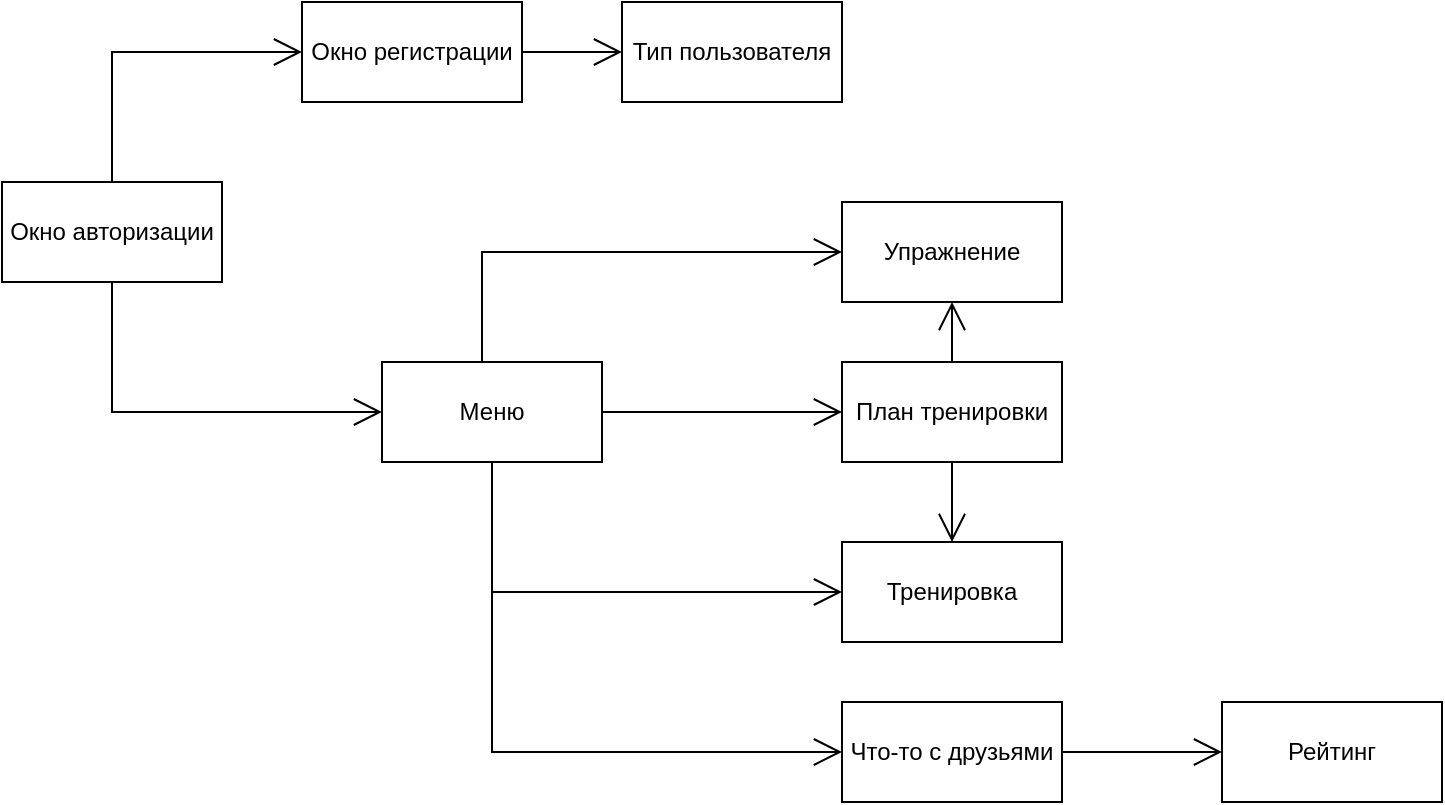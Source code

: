 <mxfile version="23.1.5" type="github">
  <diagram name="Страница — 1" id="yua7qqaj4lyKArtTyUZU">
    <mxGraphModel dx="1002" dy="567" grid="1" gridSize="10" guides="1" tooltips="1" connect="1" arrows="1" fold="1" page="1" pageScale="1" pageWidth="827" pageHeight="1169" math="0" shadow="0">
      <root>
        <mxCell id="0" />
        <mxCell id="1" parent="0" />
        <mxCell id="d_SSu0a-xPiU64xZgLDZ-2" value="Окно авторизации" style="html=1;whiteSpace=wrap;" vertex="1" parent="1">
          <mxGeometry x="90" y="200" width="110" height="50" as="geometry" />
        </mxCell>
        <mxCell id="d_SSu0a-xPiU64xZgLDZ-3" value="Окно регистрации" style="html=1;whiteSpace=wrap;" vertex="1" parent="1">
          <mxGeometry x="240" y="110" width="110" height="50" as="geometry" />
        </mxCell>
        <mxCell id="d_SSu0a-xPiU64xZgLDZ-4" value="" style="endArrow=open;endFill=1;endSize=12;html=1;rounded=0;exitX=0.5;exitY=0;exitDx=0;exitDy=0;entryX=0;entryY=0.5;entryDx=0;entryDy=0;" edge="1" parent="1" source="d_SSu0a-xPiU64xZgLDZ-2" target="d_SSu0a-xPiU64xZgLDZ-3">
          <mxGeometry width="160" relative="1" as="geometry">
            <mxPoint x="330" y="290" as="sourcePoint" />
            <mxPoint x="490" y="290" as="targetPoint" />
            <Array as="points">
              <mxPoint x="145" y="135" />
            </Array>
          </mxGeometry>
        </mxCell>
        <mxCell id="d_SSu0a-xPiU64xZgLDZ-6" value="Меню" style="html=1;whiteSpace=wrap;" vertex="1" parent="1">
          <mxGeometry x="280" y="290" width="110" height="50" as="geometry" />
        </mxCell>
        <mxCell id="d_SSu0a-xPiU64xZgLDZ-7" value="Тип пользователя" style="html=1;whiteSpace=wrap;" vertex="1" parent="1">
          <mxGeometry x="400" y="110" width="110" height="50" as="geometry" />
        </mxCell>
        <mxCell id="d_SSu0a-xPiU64xZgLDZ-9" value="" style="endArrow=open;endFill=1;endSize=12;html=1;rounded=0;exitX=1;exitY=0.5;exitDx=0;exitDy=0;entryX=0;entryY=0.5;entryDx=0;entryDy=0;" edge="1" parent="1" source="d_SSu0a-xPiU64xZgLDZ-3" target="d_SSu0a-xPiU64xZgLDZ-7">
          <mxGeometry width="160" relative="1" as="geometry">
            <mxPoint x="330" y="290" as="sourcePoint" />
            <mxPoint x="490" y="290" as="targetPoint" />
          </mxGeometry>
        </mxCell>
        <mxCell id="d_SSu0a-xPiU64xZgLDZ-10" value="" style="endArrow=open;endFill=1;endSize=12;html=1;rounded=0;exitX=0.5;exitY=1;exitDx=0;exitDy=0;entryX=0;entryY=0.5;entryDx=0;entryDy=0;" edge="1" parent="1" source="d_SSu0a-xPiU64xZgLDZ-2" target="d_SSu0a-xPiU64xZgLDZ-6">
          <mxGeometry width="160" relative="1" as="geometry">
            <mxPoint x="330" y="290" as="sourcePoint" />
            <mxPoint x="490" y="290" as="targetPoint" />
            <Array as="points">
              <mxPoint x="145" y="315" />
            </Array>
          </mxGeometry>
        </mxCell>
        <mxCell id="d_SSu0a-xPiU64xZgLDZ-11" value="Упражнение" style="html=1;whiteSpace=wrap;" vertex="1" parent="1">
          <mxGeometry x="510" y="210" width="110" height="50" as="geometry" />
        </mxCell>
        <mxCell id="d_SSu0a-xPiU64xZgLDZ-12" value="План тренировки" style="html=1;whiteSpace=wrap;" vertex="1" parent="1">
          <mxGeometry x="510" y="290" width="110" height="50" as="geometry" />
        </mxCell>
        <mxCell id="d_SSu0a-xPiU64xZgLDZ-13" value="Тренировка" style="html=1;whiteSpace=wrap;" vertex="1" parent="1">
          <mxGeometry x="510" y="380" width="110" height="50" as="geometry" />
        </mxCell>
        <mxCell id="d_SSu0a-xPiU64xZgLDZ-14" value="" style="endArrow=open;endFill=1;endSize=12;html=1;rounded=0;entryX=0;entryY=0.5;entryDx=0;entryDy=0;" edge="1" parent="1" target="d_SSu0a-xPiU64xZgLDZ-11">
          <mxGeometry width="160" relative="1" as="geometry">
            <mxPoint x="330" y="290" as="sourcePoint" />
            <mxPoint x="490" y="290" as="targetPoint" />
            <Array as="points">
              <mxPoint x="330" y="235" />
            </Array>
          </mxGeometry>
        </mxCell>
        <mxCell id="d_SSu0a-xPiU64xZgLDZ-15" value="" style="endArrow=open;endFill=1;endSize=12;html=1;rounded=0;exitX=1;exitY=0.5;exitDx=0;exitDy=0;entryX=0;entryY=0.5;entryDx=0;entryDy=0;" edge="1" parent="1" source="d_SSu0a-xPiU64xZgLDZ-6" target="d_SSu0a-xPiU64xZgLDZ-12">
          <mxGeometry width="160" relative="1" as="geometry">
            <mxPoint x="330" y="290" as="sourcePoint" />
            <mxPoint x="490" y="290" as="targetPoint" />
          </mxGeometry>
        </mxCell>
        <mxCell id="d_SSu0a-xPiU64xZgLDZ-23" value="" style="endArrow=open;endFill=1;endSize=12;html=1;rounded=0;exitX=0.5;exitY=1;exitDx=0;exitDy=0;entryX=0;entryY=0.5;entryDx=0;entryDy=0;" edge="1" parent="1" source="d_SSu0a-xPiU64xZgLDZ-6" target="d_SSu0a-xPiU64xZgLDZ-13">
          <mxGeometry width="160" relative="1" as="geometry">
            <mxPoint x="330" y="290" as="sourcePoint" />
            <mxPoint x="490" y="290" as="targetPoint" />
            <Array as="points">
              <mxPoint x="335" y="405" />
            </Array>
          </mxGeometry>
        </mxCell>
        <mxCell id="d_SSu0a-xPiU64xZgLDZ-24" value="" style="endArrow=open;endFill=1;endSize=12;html=1;rounded=0;exitX=0.5;exitY=0;exitDx=0;exitDy=0;entryX=0.5;entryY=1;entryDx=0;entryDy=0;" edge="1" parent="1" source="d_SSu0a-xPiU64xZgLDZ-12" target="d_SSu0a-xPiU64xZgLDZ-11">
          <mxGeometry width="160" relative="1" as="geometry">
            <mxPoint x="330" y="290" as="sourcePoint" />
            <mxPoint x="490" y="290" as="targetPoint" />
          </mxGeometry>
        </mxCell>
        <mxCell id="d_SSu0a-xPiU64xZgLDZ-26" value="Что-то с друзьями" style="html=1;whiteSpace=wrap;" vertex="1" parent="1">
          <mxGeometry x="510" y="460" width="110" height="50" as="geometry" />
        </mxCell>
        <mxCell id="d_SSu0a-xPiU64xZgLDZ-27" value="" style="endArrow=open;endFill=1;endSize=12;html=1;rounded=0;exitX=0.5;exitY=1;exitDx=0;exitDy=0;entryX=0;entryY=0.5;entryDx=0;entryDy=0;" edge="1" parent="1" source="d_SSu0a-xPiU64xZgLDZ-6" target="d_SSu0a-xPiU64xZgLDZ-26">
          <mxGeometry width="160" relative="1" as="geometry">
            <mxPoint x="330" y="290" as="sourcePoint" />
            <mxPoint x="490" y="290" as="targetPoint" />
            <Array as="points">
              <mxPoint x="335" y="485" />
            </Array>
          </mxGeometry>
        </mxCell>
        <mxCell id="d_SSu0a-xPiU64xZgLDZ-34" value="Рейтинг" style="html=1;whiteSpace=wrap;" vertex="1" parent="1">
          <mxGeometry x="700" y="460" width="110" height="50" as="geometry" />
        </mxCell>
        <mxCell id="d_SSu0a-xPiU64xZgLDZ-35" value="" style="endArrow=open;endFill=1;endSize=12;html=1;rounded=0;exitX=1;exitY=0.5;exitDx=0;exitDy=0;entryX=0;entryY=0.5;entryDx=0;entryDy=0;" edge="1" parent="1" source="d_SSu0a-xPiU64xZgLDZ-26" target="d_SSu0a-xPiU64xZgLDZ-34">
          <mxGeometry width="160" relative="1" as="geometry">
            <mxPoint x="330" y="290" as="sourcePoint" />
            <mxPoint x="490" y="290" as="targetPoint" />
          </mxGeometry>
        </mxCell>
        <mxCell id="d_SSu0a-xPiU64xZgLDZ-39" value="" style="endArrow=open;endFill=1;endSize=12;html=1;rounded=0;exitX=0.5;exitY=1;exitDx=0;exitDy=0;entryX=0.5;entryY=0;entryDx=0;entryDy=0;" edge="1" parent="1" source="d_SSu0a-xPiU64xZgLDZ-12" target="d_SSu0a-xPiU64xZgLDZ-13">
          <mxGeometry width="160" relative="1" as="geometry">
            <mxPoint x="330" y="290" as="sourcePoint" />
            <mxPoint x="490" y="290" as="targetPoint" />
          </mxGeometry>
        </mxCell>
      </root>
    </mxGraphModel>
  </diagram>
</mxfile>
